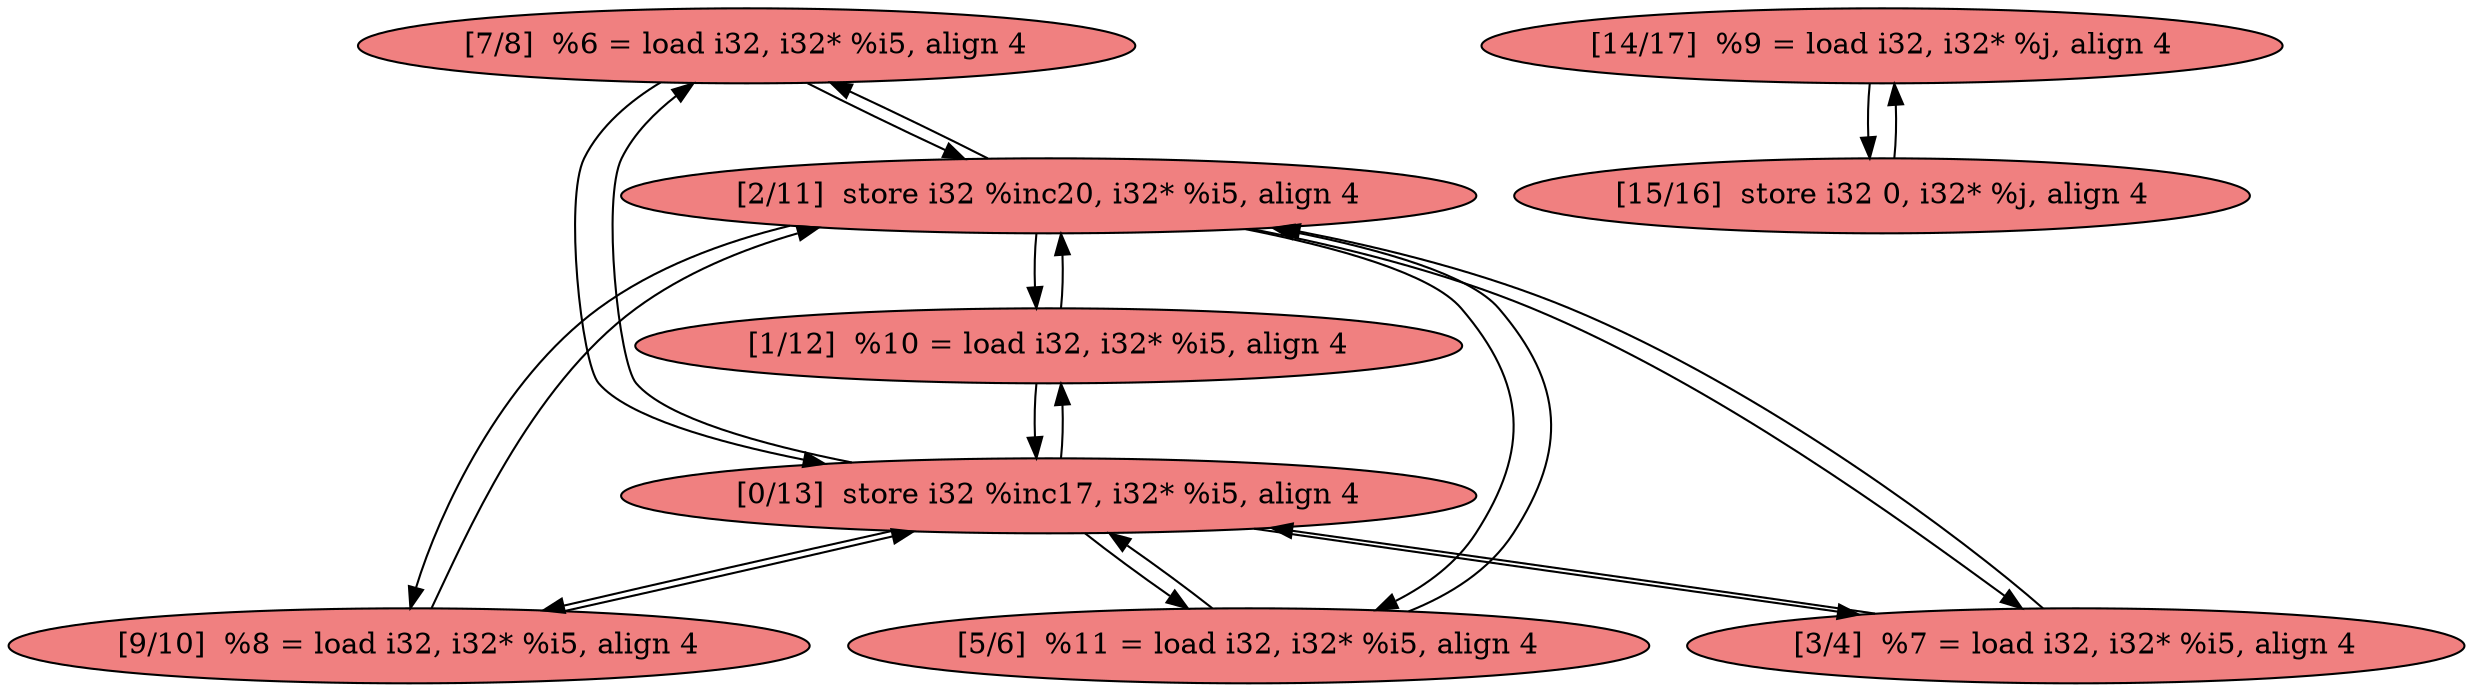 
digraph G {


node487 [fillcolor=lightcoral,label="[7/8]  %6 = load i32, i32* %i5, align 4",shape=ellipse,style=filled ]
node488 [fillcolor=lightcoral,label="[9/10]  %8 = load i32, i32* %i5, align 4",shape=ellipse,style=filled ]
node486 [fillcolor=lightcoral,label="[2/11]  store i32 %inc20, i32* %i5, align 4",shape=ellipse,style=filled ]
node481 [fillcolor=lightcoral,label="[14/17]  %9 = load i32, i32* %j, align 4",shape=ellipse,style=filled ]
node480 [fillcolor=lightcoral,label="[0/13]  store i32 %inc17, i32* %i5, align 4",shape=ellipse,style=filled ]
node485 [fillcolor=lightcoral,label="[5/6]  %11 = load i32, i32* %i5, align 4",shape=ellipse,style=filled ]
node483 [fillcolor=lightcoral,label="[3/4]  %7 = load i32, i32* %i5, align 4",shape=ellipse,style=filled ]
node482 [fillcolor=lightcoral,label="[15/16]  store i32 0, i32* %j, align 4",shape=ellipse,style=filled ]
node484 [fillcolor=lightcoral,label="[1/12]  %10 = load i32, i32* %i5, align 4",shape=ellipse,style=filled ]

node486->node485 [ ]
node485->node480 [ ]
node484->node486 [ ]
node487->node480 [ ]
node480->node485 [ ]
node486->node487 [ ]
node483->node480 [ ]
node480->node483 [ ]
node488->node486 [ ]
node486->node484 [ ]
node480->node484 [ ]
node486->node488 [ ]
node488->node480 [ ]
node484->node480 [ ]
node485->node486 [ ]
node480->node487 [ ]
node480->node488 [ ]
node487->node486 [ ]
node482->node481 [ ]
node481->node482 [ ]
node483->node486 [ ]
node486->node483 [ ]


}
